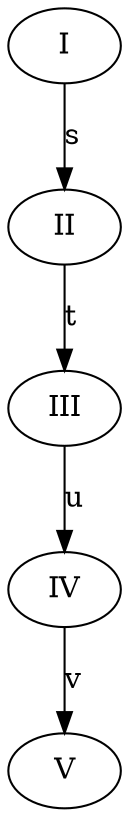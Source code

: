 digraph {
  I [role="start"]
  V [role="end"]

  I   -> II   [label="s"];
  II  -> III  [label="t"];
  III -> IV   [label="u"];
  IV  -> V    [label="v"];
}
